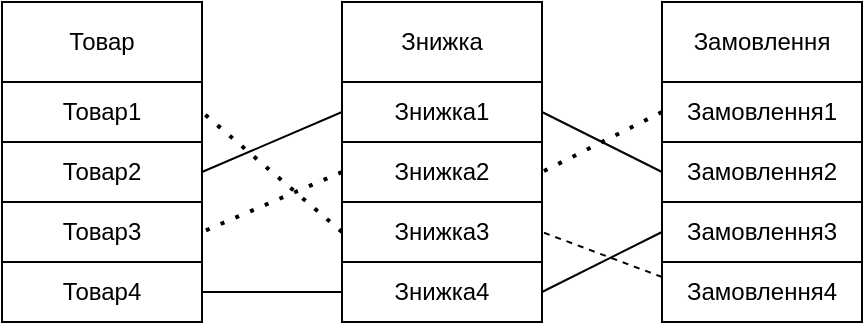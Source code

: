 <mxfile version="24.1.0" type="github">
  <diagram name="Страница — 1" id="P6JI2hraffRIriS5gii2">
    <mxGraphModel dx="1519" dy="861" grid="0" gridSize="10" guides="1" tooltips="1" connect="1" arrows="1" fold="1" page="1" pageScale="1" pageWidth="827" pageHeight="1169" math="0" shadow="0">
      <root>
        <mxCell id="0" />
        <mxCell id="1" parent="0" />
        <mxCell id="SkiOrzyZCOOGiPpzgFNa-1" value="Товар" style="rounded=0;whiteSpace=wrap;html=1;" vertex="1" parent="1">
          <mxGeometry x="150" y="100" width="100" height="40" as="geometry" />
        </mxCell>
        <mxCell id="SkiOrzyZCOOGiPpzgFNa-2" value="Товар1" style="rounded=0;whiteSpace=wrap;html=1;" vertex="1" parent="1">
          <mxGeometry x="150" y="140" width="100" height="30" as="geometry" />
        </mxCell>
        <mxCell id="SkiOrzyZCOOGiPpzgFNa-3" value="Товар2" style="rounded=0;whiteSpace=wrap;html=1;" vertex="1" parent="1">
          <mxGeometry x="150" y="170" width="100" height="30" as="geometry" />
        </mxCell>
        <mxCell id="SkiOrzyZCOOGiPpzgFNa-4" value="Товар3" style="rounded=0;whiteSpace=wrap;html=1;" vertex="1" parent="1">
          <mxGeometry x="150" y="200" width="100" height="30" as="geometry" />
        </mxCell>
        <mxCell id="SkiOrzyZCOOGiPpzgFNa-5" value="Товар4" style="rounded=0;whiteSpace=wrap;html=1;" vertex="1" parent="1">
          <mxGeometry x="150" y="230" width="100" height="30" as="geometry" />
        </mxCell>
        <mxCell id="SkiOrzyZCOOGiPpzgFNa-6" value="Знижка" style="rounded=0;whiteSpace=wrap;html=1;" vertex="1" parent="1">
          <mxGeometry x="320" y="100" width="100" height="40" as="geometry" />
        </mxCell>
        <mxCell id="SkiOrzyZCOOGiPpzgFNa-7" value="Знижка1" style="rounded=0;whiteSpace=wrap;html=1;" vertex="1" parent="1">
          <mxGeometry x="320" y="140" width="100" height="30" as="geometry" />
        </mxCell>
        <mxCell id="SkiOrzyZCOOGiPpzgFNa-8" value="Знижка2" style="rounded=0;whiteSpace=wrap;html=1;" vertex="1" parent="1">
          <mxGeometry x="320" y="170" width="100" height="30" as="geometry" />
        </mxCell>
        <mxCell id="SkiOrzyZCOOGiPpzgFNa-9" value="Знижка3" style="rounded=0;whiteSpace=wrap;html=1;" vertex="1" parent="1">
          <mxGeometry x="320" y="200" width="100" height="30" as="geometry" />
        </mxCell>
        <mxCell id="SkiOrzyZCOOGiPpzgFNa-10" value="Знижка4" style="rounded=0;whiteSpace=wrap;html=1;" vertex="1" parent="1">
          <mxGeometry x="320" y="230" width="100" height="30" as="geometry" />
        </mxCell>
        <mxCell id="SkiOrzyZCOOGiPpzgFNa-11" value="Замовлення" style="rounded=0;whiteSpace=wrap;html=1;" vertex="1" parent="1">
          <mxGeometry x="480" y="100" width="100" height="40" as="geometry" />
        </mxCell>
        <mxCell id="SkiOrzyZCOOGiPpzgFNa-12" value="Замовлення1" style="rounded=0;whiteSpace=wrap;html=1;" vertex="1" parent="1">
          <mxGeometry x="480" y="140" width="100" height="30" as="geometry" />
        </mxCell>
        <mxCell id="SkiOrzyZCOOGiPpzgFNa-13" value="Замовлення2" style="rounded=0;whiteSpace=wrap;html=1;" vertex="1" parent="1">
          <mxGeometry x="480" y="170" width="100" height="30" as="geometry" />
        </mxCell>
        <mxCell id="SkiOrzyZCOOGiPpzgFNa-14" value="Замовлення3" style="rounded=0;whiteSpace=wrap;html=1;" vertex="1" parent="1">
          <mxGeometry x="480" y="200" width="100" height="30" as="geometry" />
        </mxCell>
        <mxCell id="SkiOrzyZCOOGiPpzgFNa-15" value="Замовлення4" style="rounded=0;whiteSpace=wrap;html=1;" vertex="1" parent="1">
          <mxGeometry x="480" y="230" width="100" height="30" as="geometry" />
        </mxCell>
        <mxCell id="SkiOrzyZCOOGiPpzgFNa-16" value="" style="endArrow=none;dashed=1;html=1;dashPattern=1 3;strokeWidth=2;rounded=0;entryX=1;entryY=0.5;entryDx=0;entryDy=0;exitX=0;exitY=0.5;exitDx=0;exitDy=0;" edge="1" parent="1" source="SkiOrzyZCOOGiPpzgFNa-9" target="SkiOrzyZCOOGiPpzgFNa-2">
          <mxGeometry width="50" height="50" relative="1" as="geometry">
            <mxPoint x="390" y="470" as="sourcePoint" />
            <mxPoint x="440" y="420" as="targetPoint" />
          </mxGeometry>
        </mxCell>
        <mxCell id="SkiOrzyZCOOGiPpzgFNa-17" value="" style="endArrow=none;html=1;rounded=0;entryX=1;entryY=0.5;entryDx=0;entryDy=0;exitX=0;exitY=0.5;exitDx=0;exitDy=0;" edge="1" parent="1" source="SkiOrzyZCOOGiPpzgFNa-7" target="SkiOrzyZCOOGiPpzgFNa-3">
          <mxGeometry width="50" height="50" relative="1" as="geometry">
            <mxPoint x="390" y="470" as="sourcePoint" />
            <mxPoint x="440" y="420" as="targetPoint" />
          </mxGeometry>
        </mxCell>
        <mxCell id="SkiOrzyZCOOGiPpzgFNa-18" value="" style="endArrow=none;html=1;rounded=0;entryX=1;entryY=0.5;entryDx=0;entryDy=0;exitX=0;exitY=0.5;exitDx=0;exitDy=0;" edge="1" parent="1" source="SkiOrzyZCOOGiPpzgFNa-10" target="SkiOrzyZCOOGiPpzgFNa-5">
          <mxGeometry width="50" height="50" relative="1" as="geometry">
            <mxPoint x="390" y="470" as="sourcePoint" />
            <mxPoint x="440" y="420" as="targetPoint" />
          </mxGeometry>
        </mxCell>
        <mxCell id="SkiOrzyZCOOGiPpzgFNa-19" value="" style="endArrow=none;dashed=1;html=1;dashPattern=1 3;strokeWidth=2;rounded=0;entryX=1;entryY=0.5;entryDx=0;entryDy=0;exitX=0;exitY=0.5;exitDx=0;exitDy=0;" edge="1" parent="1" source="SkiOrzyZCOOGiPpzgFNa-8" target="SkiOrzyZCOOGiPpzgFNa-4">
          <mxGeometry width="50" height="50" relative="1" as="geometry">
            <mxPoint x="390" y="470" as="sourcePoint" />
            <mxPoint x="440" y="420" as="targetPoint" />
          </mxGeometry>
        </mxCell>
        <mxCell id="SkiOrzyZCOOGiPpzgFNa-20" value="" style="endArrow=none;html=1;rounded=0;entryX=1;entryY=0.5;entryDx=0;entryDy=0;exitX=0;exitY=0.5;exitDx=0;exitDy=0;" edge="1" parent="1" source="SkiOrzyZCOOGiPpzgFNa-13" target="SkiOrzyZCOOGiPpzgFNa-7">
          <mxGeometry width="50" height="50" relative="1" as="geometry">
            <mxPoint x="390" y="470" as="sourcePoint" />
            <mxPoint x="440" y="420" as="targetPoint" />
          </mxGeometry>
        </mxCell>
        <mxCell id="SkiOrzyZCOOGiPpzgFNa-21" value="" style="endArrow=none;dashed=1;html=1;dashPattern=1 3;strokeWidth=2;rounded=0;entryX=1;entryY=0.5;entryDx=0;entryDy=0;exitX=0;exitY=0.5;exitDx=0;exitDy=0;" edge="1" parent="1" source="SkiOrzyZCOOGiPpzgFNa-12" target="SkiOrzyZCOOGiPpzgFNa-8">
          <mxGeometry width="50" height="50" relative="1" as="geometry">
            <mxPoint x="390" y="470" as="sourcePoint" />
            <mxPoint x="440" y="420" as="targetPoint" />
          </mxGeometry>
        </mxCell>
        <mxCell id="SkiOrzyZCOOGiPpzgFNa-22" value="" style="endArrow=none;dashed=1;html=1;rounded=0;entryX=1;entryY=0.5;entryDx=0;entryDy=0;exitX=0;exitY=0.25;exitDx=0;exitDy=0;" edge="1" parent="1" source="SkiOrzyZCOOGiPpzgFNa-15" target="SkiOrzyZCOOGiPpzgFNa-9">
          <mxGeometry width="50" height="50" relative="1" as="geometry">
            <mxPoint x="390" y="470" as="sourcePoint" />
            <mxPoint x="440" y="420" as="targetPoint" />
          </mxGeometry>
        </mxCell>
        <mxCell id="SkiOrzyZCOOGiPpzgFNa-23" value="" style="endArrow=none;html=1;rounded=0;entryX=1;entryY=0.5;entryDx=0;entryDy=0;exitX=0;exitY=0.5;exitDx=0;exitDy=0;" edge="1" parent="1" source="SkiOrzyZCOOGiPpzgFNa-14" target="SkiOrzyZCOOGiPpzgFNa-10">
          <mxGeometry width="50" height="50" relative="1" as="geometry">
            <mxPoint x="390" y="470" as="sourcePoint" />
            <mxPoint x="440" y="420" as="targetPoint" />
          </mxGeometry>
        </mxCell>
      </root>
    </mxGraphModel>
  </diagram>
</mxfile>
